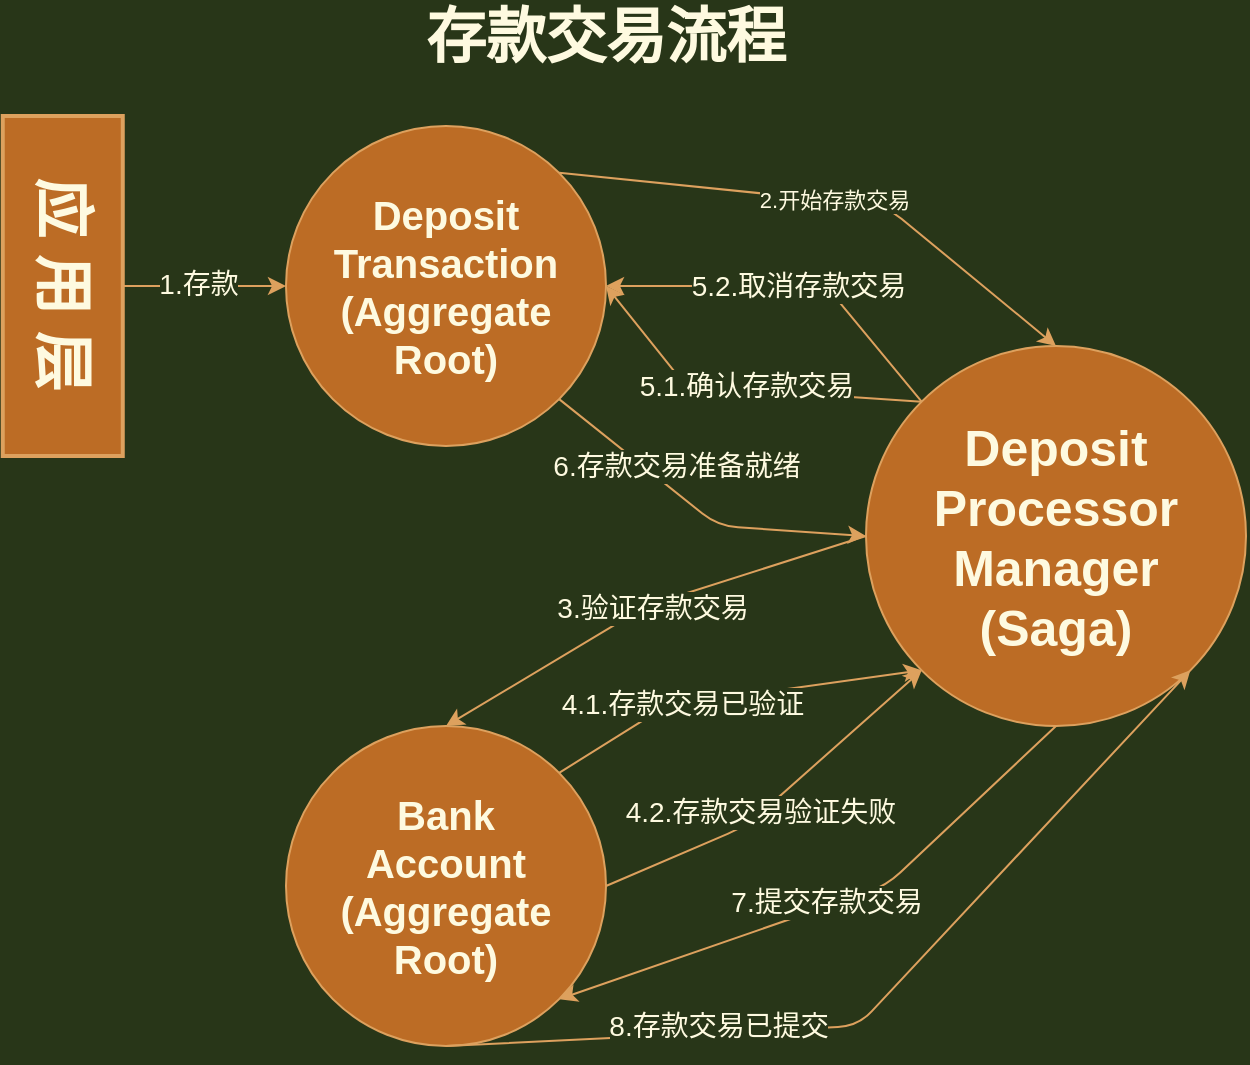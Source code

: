 <mxfile version="13.8.0" type="device"><diagram id="0JXJwRziPdHUfdTblAuO" name="第 1 页"><mxGraphModel dx="1422" dy="762" grid="1" gridSize="10" guides="1" tooltips="1" connect="1" arrows="1" fold="1" page="1" pageScale="1" pageWidth="827" pageHeight="1169" background="#283618" math="0" shadow="0"><root><mxCell id="0"/><mxCell id="1" parent="0"/><mxCell id="neS7YUfKUFwFd5vI6ot6-33" value="Bank&lt;br style=&quot;font-size: 20px&quot;&gt;Account&lt;br style=&quot;font-size: 20px&quot;&gt;(Aggregate&lt;br&gt;Root)" style="ellipse;whiteSpace=wrap;html=1;aspect=fixed;fillColor=#BC6C25;strokeColor=#DDA15E;fontColor=#FEFAE0;fontSize=20;fontStyle=1;" parent="1" vertex="1"><mxGeometry x="254" y="380" width="160" height="160" as="geometry"/></mxCell><mxCell id="neS7YUfKUFwFd5vI6ot6-34" value="Deposit &lt;br style=&quot;font-size: 20px&quot;&gt;Transaction&lt;br style=&quot;font-size: 20px&quot;&gt;(Aggregate&lt;br&gt;Root)" style="ellipse;whiteSpace=wrap;html=1;aspect=fixed;fillColor=#BC6C25;strokeColor=#DDA15E;fontColor=#FEFAE0;fontSize=20;fontStyle=1;" parent="1" vertex="1"><mxGeometry x="254" y="80" width="160" height="160" as="geometry"/></mxCell><mxCell id="neS7YUfKUFwFd5vI6ot6-35" value="" style="whiteSpace=wrap;html=1;direction=south;fontColor=#FEFAE0;fillColor=#BC6C25;labelBorderColor=#FFC000;strokeWidth=2;strokeColor=#DDA15E;" parent="1" vertex="1"><mxGeometry x="112.38" y="75" width="60" height="170" as="geometry"/></mxCell><mxCell id="neS7YUfKUFwFd5vI6ot6-36" value="应 用 层" style="text;html=1;strokeColor=none;fillColor=none;align=center;verticalAlign=middle;whiteSpace=wrap;rotation=90;fontStyle=1;fontSize=30;fontColor=#FEFAE0;" parent="1" vertex="1"><mxGeometry x="84" y="150" width="116.75" height="20" as="geometry"/></mxCell><mxCell id="neS7YUfKUFwFd5vI6ot6-37" value="Deposit&lt;br&gt;Processor&lt;br style=&quot;font-size: 25px&quot;&gt;Manager&lt;br style=&quot;font-size: 25px&quot;&gt;(Saga)" style="ellipse;whiteSpace=wrap;html=1;aspect=fixed;fillColor=#BC6C25;strokeColor=#DDA15E;fontColor=#FEFAE0;fontSize=25;fontStyle=1;" parent="1" vertex="1"><mxGeometry x="544" y="190" width="190" height="190" as="geometry"/></mxCell><mxCell id="neS7YUfKUFwFd5vI6ot6-38" value="" style="endArrow=classic;html=1;fontSize=25;fontColor=#FEFAE0;entryX=0;entryY=0.5;entryDx=0;entryDy=0;exitX=0.5;exitY=0;exitDx=0;exitDy=0;strokeColor=#DDA15E;labelBackgroundColor=#283618;" parent="1" source="neS7YUfKUFwFd5vI6ot6-35" target="neS7YUfKUFwFd5vI6ot6-34" edge="1"><mxGeometry width="50" height="50" relative="1" as="geometry"><mxPoint x="94" y="320" as="sourcePoint"/><mxPoint x="144" y="270" as="targetPoint"/></mxGeometry></mxCell><mxCell id="neS7YUfKUFwFd5vI6ot6-39" value="1.存款" style="edgeLabel;html=1;align=center;verticalAlign=middle;resizable=0;points=[];fontSize=14;fontColor=#FEFAE0;fontStyle=0;labelBackgroundColor=#283618;" parent="neS7YUfKUFwFd5vI6ot6-38" vertex="1" connectable="0"><mxGeometry x="-0.082" y="1" relative="1" as="geometry"><mxPoint as="offset"/></mxGeometry></mxCell><mxCell id="neS7YUfKUFwFd5vI6ot6-40" value="" style="endArrow=classic;html=1;fontSize=14;fontColor=#FEFAE0;exitX=1;exitY=0;exitDx=0;exitDy=0;strokeColor=#DDA15E;entryX=0.5;entryY=0;entryDx=0;entryDy=0;labelBackgroundColor=#283618;" parent="1" source="neS7YUfKUFwFd5vI6ot6-34" target="neS7YUfKUFwFd5vI6ot6-37" edge="1"><mxGeometry width="50" height="50" relative="1" as="geometry"><mxPoint x="414" y="270" as="sourcePoint"/><mxPoint x="464" y="220" as="targetPoint"/><Array as="points"><mxPoint x="554" y="120"/></Array></mxGeometry></mxCell><mxCell id="neS7YUfKUFwFd5vI6ot6-55" value="2.开始存款交易" style="edgeLabel;html=1;align=center;verticalAlign=middle;resizable=0;points=[];labelBackgroundColor=#283618;fontColor=#FEFAE0;" parent="neS7YUfKUFwFd5vI6ot6-40" vertex="1" connectable="0"><mxGeometry x="0.089" y="-3" relative="1" as="geometry"><mxPoint x="-10.87" y="-4.37" as="offset"/></mxGeometry></mxCell><mxCell id="neS7YUfKUFwFd5vI6ot6-42" value="" style="endArrow=classic;html=1;fontSize=14;fontColor=#FEFAE0;entryX=0.5;entryY=0;entryDx=0;entryDy=0;exitX=0;exitY=0.5;exitDx=0;exitDy=0;strokeColor=#DDA15E;labelBackgroundColor=#283618;" parent="1" source="neS7YUfKUFwFd5vI6ot6-37" target="neS7YUfKUFwFd5vI6ot6-33" edge="1"><mxGeometry width="50" height="50" relative="1" as="geometry"><mxPoint x="624" y="500" as="sourcePoint"/><mxPoint x="674" y="450" as="targetPoint"/><Array as="points"><mxPoint x="434" y="320"/></Array></mxGeometry></mxCell><mxCell id="neS7YUfKUFwFd5vI6ot6-43" value="3.验证存款交易" style="edgeLabel;html=1;align=center;verticalAlign=middle;resizable=0;points=[];fontSize=14;fontColor=#FEFAE0;labelBackgroundColor=#283618;" parent="neS7YUfKUFwFd5vI6ot6-42" vertex="1" connectable="0"><mxGeometry x="-0.182" y="3" relative="1" as="geometry"><mxPoint x="-17.4" y="4.3" as="offset"/></mxGeometry></mxCell><mxCell id="neS7YUfKUFwFd5vI6ot6-44" value="" style="endArrow=classic;html=1;fontSize=14;fontColor=#FEFAE0;exitX=1;exitY=0;exitDx=0;exitDy=0;strokeColor=#DDA15E;entryX=0;entryY=1;entryDx=0;entryDy=0;labelBackgroundColor=#283618;" parent="1" source="neS7YUfKUFwFd5vI6ot6-33" target="neS7YUfKUFwFd5vI6ot6-37" edge="1"><mxGeometry width="50" height="50" relative="1" as="geometry"><mxPoint x="474" y="480" as="sourcePoint"/><mxPoint x="524" y="430" as="targetPoint"/><Array as="points"><mxPoint x="444" y="370"/></Array></mxGeometry></mxCell><mxCell id="neS7YUfKUFwFd5vI6ot6-45" value="4.1.存款交易已验证" style="edgeLabel;html=1;align=center;verticalAlign=middle;resizable=0;points=[];fontSize=14;fontColor=#FEFAE0;labelBackgroundColor=#283618;" parent="neS7YUfKUFwFd5vI6ot6-44" vertex="1" connectable="0"><mxGeometry x="-0.349" relative="1" as="geometry"><mxPoint x="7.87" y="-1.55" as="offset"/></mxGeometry></mxCell><mxCell id="neS7YUfKUFwFd5vI6ot6-46" value="" style="endArrow=classic;html=1;fontSize=14;fontColor=#FEFAE0;entryX=1;entryY=0.5;entryDx=0;entryDy=0;exitX=0;exitY=0;exitDx=0;exitDy=0;strokeColor=#DDA15E;labelBackgroundColor=#283618;" parent="1" source="neS7YUfKUFwFd5vI6ot6-37" target="neS7YUfKUFwFd5vI6ot6-34" edge="1"><mxGeometry width="50" height="50" relative="1" as="geometry"><mxPoint x="254" y="350" as="sourcePoint"/><mxPoint x="304" y="300" as="targetPoint"/><Array as="points"><mxPoint x="454" y="210"/></Array></mxGeometry></mxCell><mxCell id="neS7YUfKUFwFd5vI6ot6-47" value="5.1.确认存款交易" style="edgeLabel;html=1;align=center;verticalAlign=middle;resizable=0;points=[];fontSize=14;fontColor=#FEFAE0;labelBackgroundColor=#283618;" parent="neS7YUfKUFwFd5vI6ot6-46" vertex="1" connectable="0"><mxGeometry x="0.316" y="-1" relative="1" as="geometry"><mxPoint x="30.42" y="2.12" as="offset"/></mxGeometry></mxCell><mxCell id="neS7YUfKUFwFd5vI6ot6-50" value="存款交易流程" style="text;html=1;strokeColor=none;fillColor=none;align=center;verticalAlign=middle;whiteSpace=wrap;fontSize=30;fontStyle=1;fontColor=#FEFAE0;" parent="1" vertex="1"><mxGeometry x="299" y="20" width="230" height="30" as="geometry"/></mxCell><mxCell id="neS7YUfKUFwFd5vI6ot6-51" value="" style="endArrow=classic;html=1;fontSize=20;entryX=0;entryY=1;entryDx=0;entryDy=0;exitX=1;exitY=0.5;exitDx=0;exitDy=0;strokeColor=#DDA15E;fontColor=#FEFAE0;labelBackgroundColor=#283618;" parent="1" source="neS7YUfKUFwFd5vI6ot6-33" target="neS7YUfKUFwFd5vI6ot6-37" edge="1"><mxGeometry width="50" height="50" relative="1" as="geometry"><mxPoint x="584" y="550" as="sourcePoint"/><mxPoint x="634" y="500" as="targetPoint"/><Array as="points"><mxPoint x="484" y="430"/></Array></mxGeometry></mxCell><mxCell id="neS7YUfKUFwFd5vI6ot6-52" value="4.2.存款交易验证失败" style="edgeLabel;html=1;align=center;verticalAlign=middle;resizable=0;points=[];fontSize=14;fontColor=#FEFAE0;labelBackgroundColor=#283618;" parent="neS7YUfKUFwFd5vI6ot6-51" vertex="1" connectable="0"><mxGeometry x="-0.114" y="1" relative="1" as="geometry"><mxPoint as="offset"/></mxGeometry></mxCell><mxCell id="neS7YUfKUFwFd5vI6ot6-53" value="" style="endArrow=classic;html=1;strokeColor=#DDA15E;fillColor=#BC6C25;fontColor=#FEFAE0;exitX=0;exitY=0;exitDx=0;exitDy=0;entryX=1;entryY=0.5;entryDx=0;entryDy=0;labelBackgroundColor=#283618;" parent="1" source="neS7YUfKUFwFd5vI6ot6-37" target="neS7YUfKUFwFd5vI6ot6-34" edge="1"><mxGeometry width="50" height="50" relative="1" as="geometry"><mxPoint x="664" y="500" as="sourcePoint"/><mxPoint x="415" y="170" as="targetPoint"/><Array as="points"><mxPoint x="524" y="160"/></Array></mxGeometry></mxCell><mxCell id="neS7YUfKUFwFd5vI6ot6-54" value="5.2.取消存款交易" style="edgeLabel;html=1;align=center;verticalAlign=middle;resizable=0;points=[];fontSize=14;fontColor=#FEFAE0;labelBackgroundColor=#283618;" parent="neS7YUfKUFwFd5vI6ot6-53" vertex="1" connectable="0"><mxGeometry x="-0.116" relative="1" as="geometry"><mxPoint x="-7" as="offset"/></mxGeometry></mxCell><mxCell id="fHXZOrwKD3Bxvqf6OXvD-5" value="" style="endArrow=classic;html=1;fontSize=14;fontColor=#FEFAE0;exitX=1;exitY=1;exitDx=0;exitDy=0;strokeColor=#DDA15E;labelBackgroundColor=#283618;entryX=0;entryY=0.5;entryDx=0;entryDy=0;" edge="1" parent="1" source="neS7YUfKUFwFd5vI6ot6-34" target="neS7YUfKUFwFd5vI6ot6-37"><mxGeometry width="50" height="50" relative="1" as="geometry"><mxPoint x="547.825" y="267.825" as="sourcePoint"/><mxPoint x="284" y="290" as="targetPoint"/><Array as="points"><mxPoint x="470" y="280"/></Array></mxGeometry></mxCell><mxCell id="fHXZOrwKD3Bxvqf6OXvD-6" value="6.存款交易准备就绪" style="edgeLabel;html=1;align=center;verticalAlign=middle;resizable=0;points=[];fontSize=14;fontColor=#FEFAE0;labelBackgroundColor=#283618;" vertex="1" connectable="0" parent="fHXZOrwKD3Bxvqf6OXvD-5"><mxGeometry x="0.316" y="-1" relative="1" as="geometry"><mxPoint x="-35.25" y="-31.97" as="offset"/></mxGeometry></mxCell><mxCell id="fHXZOrwKD3Bxvqf6OXvD-7" value="" style="endArrow=classic;html=1;fontSize=14;fontColor=#FEFAE0;entryX=1;entryY=1;entryDx=0;entryDy=0;exitX=0.5;exitY=1;exitDx=0;exitDy=0;strokeColor=#DDA15E;labelBackgroundColor=#283618;" edge="1" parent="1" source="neS7YUfKUFwFd5vI6ot6-37" target="neS7YUfKUFwFd5vI6ot6-33"><mxGeometry width="50" height="50" relative="1" as="geometry"><mxPoint x="659" y="470" as="sourcePoint"/><mxPoint x="449" y="565" as="targetPoint"/><Array as="points"><mxPoint x="554" y="460"/></Array></mxGeometry></mxCell><mxCell id="fHXZOrwKD3Bxvqf6OXvD-8" value="7.提交存款交易" style="edgeLabel;html=1;align=center;verticalAlign=middle;resizable=0;points=[];fontSize=14;fontColor=#FEFAE0;labelBackgroundColor=#283618;" vertex="1" connectable="0" parent="fHXZOrwKD3Bxvqf6OXvD-7"><mxGeometry x="-0.182" y="3" relative="1" as="geometry"><mxPoint x="-29.78" y="4.3" as="offset"/></mxGeometry></mxCell><mxCell id="fHXZOrwKD3Bxvqf6OXvD-9" value="" style="endArrow=classic;html=1;fontSize=20;entryX=1;entryY=1;entryDx=0;entryDy=0;exitX=0.5;exitY=1;exitDx=0;exitDy=0;strokeColor=#DDA15E;fontColor=#FEFAE0;labelBackgroundColor=#283618;" edge="1" parent="1" source="neS7YUfKUFwFd5vI6ot6-33" target="neS7YUfKUFwFd5vI6ot6-37"><mxGeometry width="50" height="50" relative="1" as="geometry"><mxPoint x="424" y="597.82" as="sourcePoint"/><mxPoint x="581.825" y="489.995" as="targetPoint"/><Array as="points"><mxPoint x="540" y="530"/></Array></mxGeometry></mxCell><mxCell id="fHXZOrwKD3Bxvqf6OXvD-10" value="8.存款交易已提交" style="edgeLabel;html=1;align=center;verticalAlign=middle;resizable=0;points=[];fontSize=14;fontColor=#FEFAE0;labelBackgroundColor=#283618;" vertex="1" connectable="0" parent="fHXZOrwKD3Bxvqf6OXvD-9"><mxGeometry x="-0.114" y="1" relative="1" as="geometry"><mxPoint x="-62.72" as="offset"/></mxGeometry></mxCell></root></mxGraphModel></diagram></mxfile>